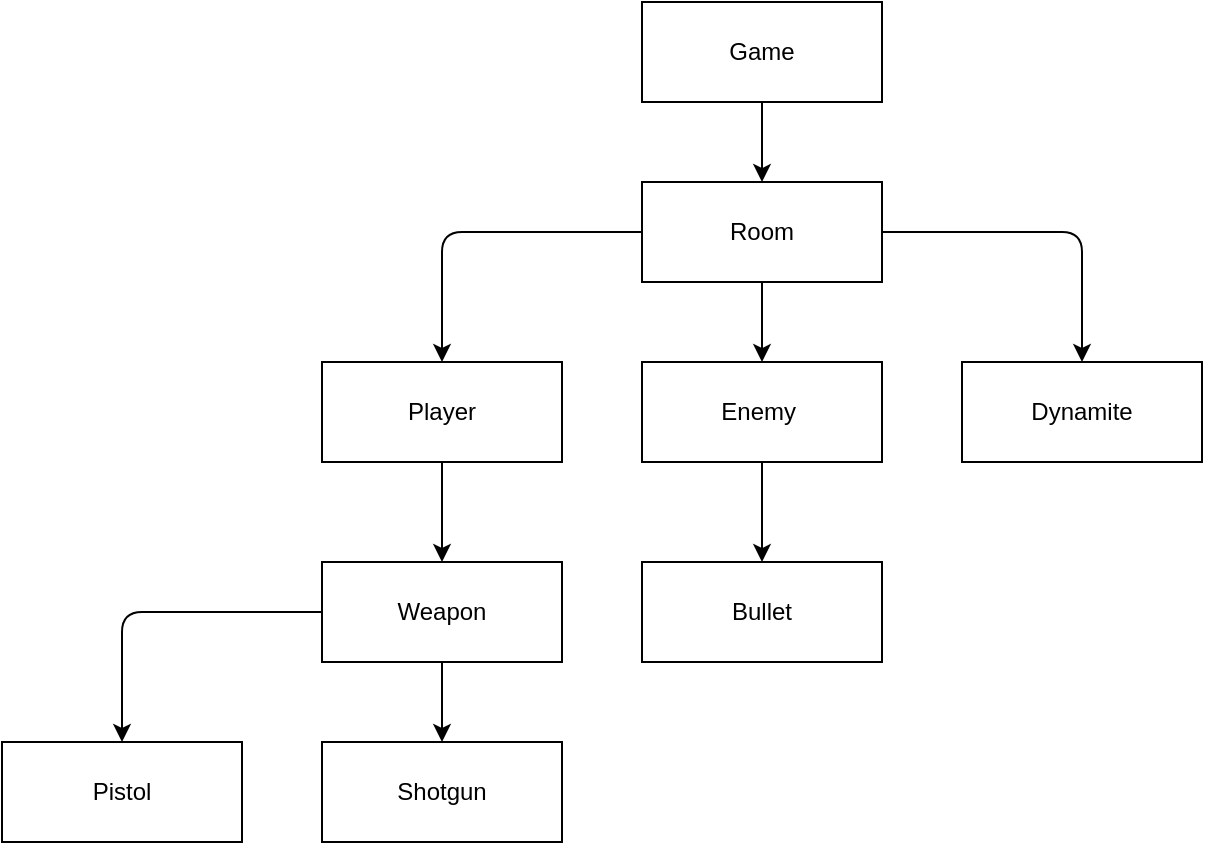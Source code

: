<mxfile>
    <diagram id="ijxdO0INO0kQOvM1wFtK" name="Page-1">
        <mxGraphModel dx="835" dy="469" grid="1" gridSize="10" guides="1" tooltips="1" connect="1" arrows="1" fold="1" page="1" pageScale="1" pageWidth="850" pageHeight="1100" math="0" shadow="0">
            <root>
                <mxCell id="0"/>
                <mxCell id="1" parent="0"/>
                <mxCell id="5" value="" style="edgeStyle=none;html=1;" edge="1" parent="1" source="2" target="3">
                    <mxGeometry relative="1" as="geometry"/>
                </mxCell>
                <mxCell id="2" value="Game" style="html=1;whiteSpace=wrap;" vertex="1" parent="1">
                    <mxGeometry x="360" y="110" width="120" height="50" as="geometry"/>
                </mxCell>
                <mxCell id="10" style="edgeStyle=none;html=1;entryX=0.5;entryY=0;entryDx=0;entryDy=0;" edge="1" parent="1" source="3" target="6">
                    <mxGeometry relative="1" as="geometry">
                        <mxPoint x="260" y="225" as="targetPoint"/>
                        <Array as="points">
                            <mxPoint x="260" y="225"/>
                        </Array>
                    </mxGeometry>
                </mxCell>
                <mxCell id="11" style="edgeStyle=none;html=1;entryX=0.5;entryY=0;entryDx=0;entryDy=0;" edge="1" parent="1" source="3" target="8">
                    <mxGeometry relative="1" as="geometry">
                        <mxPoint x="590" y="225" as="targetPoint"/>
                        <Array as="points">
                            <mxPoint x="580" y="225"/>
                        </Array>
                    </mxGeometry>
                </mxCell>
                <mxCell id="12" value="" style="edgeStyle=none;html=1;" edge="1" parent="1" source="3" target="7">
                    <mxGeometry relative="1" as="geometry"/>
                </mxCell>
                <mxCell id="3" value="Room" style="html=1;whiteSpace=wrap;" vertex="1" parent="1">
                    <mxGeometry x="360" y="200" width="120" height="50" as="geometry"/>
                </mxCell>
                <mxCell id="15" value="" style="edgeStyle=none;html=1;" edge="1" parent="1" source="6" target="13">
                    <mxGeometry relative="1" as="geometry"/>
                </mxCell>
                <mxCell id="6" value="Player" style="html=1;whiteSpace=wrap;" vertex="1" parent="1">
                    <mxGeometry x="200" y="290" width="120" height="50" as="geometry"/>
                </mxCell>
                <mxCell id="23" value="" style="edgeStyle=none;html=1;" edge="1" parent="1" source="7" target="22">
                    <mxGeometry relative="1" as="geometry"/>
                </mxCell>
                <mxCell id="7" value="Enemy&amp;nbsp;" style="html=1;whiteSpace=wrap;" vertex="1" parent="1">
                    <mxGeometry x="360" y="290" width="120" height="50" as="geometry"/>
                </mxCell>
                <mxCell id="8" value="Dynamite" style="html=1;whiteSpace=wrap;" vertex="1" parent="1">
                    <mxGeometry x="520" y="290" width="120" height="50" as="geometry"/>
                </mxCell>
                <mxCell id="17" value="" style="edgeStyle=none;html=1;" edge="1" parent="1" source="13" target="16">
                    <mxGeometry relative="1" as="geometry"/>
                </mxCell>
                <mxCell id="21" style="edgeStyle=none;html=1;exitX=0;exitY=0.5;exitDx=0;exitDy=0;entryX=0.5;entryY=0;entryDx=0;entryDy=0;" edge="1" parent="1" source="13" target="20">
                    <mxGeometry relative="1" as="geometry">
                        <mxPoint x="100" y="415.167" as="targetPoint"/>
                        <Array as="points">
                            <mxPoint x="100" y="415"/>
                        </Array>
                    </mxGeometry>
                </mxCell>
                <mxCell id="13" value="Weapon" style="html=1;whiteSpace=wrap;" vertex="1" parent="1">
                    <mxGeometry x="200" y="390" width="120" height="50" as="geometry"/>
                </mxCell>
                <mxCell id="16" value="Shotgun" style="html=1;whiteSpace=wrap;" vertex="1" parent="1">
                    <mxGeometry x="200" y="480" width="120" height="50" as="geometry"/>
                </mxCell>
                <mxCell id="20" value="Pistol" style="html=1;whiteSpace=wrap;" vertex="1" parent="1">
                    <mxGeometry x="40" y="480" width="120" height="50" as="geometry"/>
                </mxCell>
                <mxCell id="22" value="Bullet" style="html=1;whiteSpace=wrap;" vertex="1" parent="1">
                    <mxGeometry x="360" y="390" width="120" height="50" as="geometry"/>
                </mxCell>
            </root>
        </mxGraphModel>
    </diagram>
</mxfile>